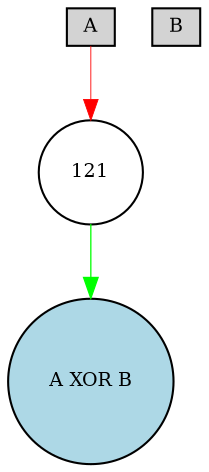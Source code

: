digraph {
	node [fontsize=9 height=0.2 shape=circle width=0.2]
	A [fillcolor=lightgray shape=box style=filled]
	B [fillcolor=lightgray shape=box style=filled]
	"A XOR B" [fillcolor=lightblue style=filled]
	121 [fillcolor=white style=filled]
	A -> 121 [color=red penwidth=0.41994878726125007 style=solid]
	121 -> "A XOR B" [color=green penwidth=0.6190348820154786 style=solid]
}
